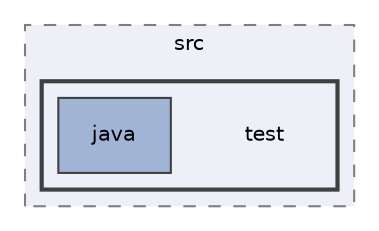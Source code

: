 digraph "C:/Users/Ydrani/AndroidStudioProjects/android_mediatek/app/src/test"
{
 // LATEX_PDF_SIZE
  edge [fontname="Helvetica",fontsize="10",labelfontname="Helvetica",labelfontsize="10"];
  node [fontname="Helvetica",fontsize="10",shape=record];
  compound=true
  subgraph clusterdir_6db662dc215db1fc44fbfac097a0856e {
    graph [ bgcolor="#edf0f7", pencolor="grey50", style="filled,dashed,", label="src", fontname="Helvetica", fontsize="10", URL="dir_6db662dc215db1fc44fbfac097a0856e.html"]
  subgraph clusterdir_9239999277a75d17de5f7c4caae19215 {
    graph [ bgcolor="#edf0f7", pencolor="grey25", style="filled,bold,", label="", fontname="Helvetica", fontsize="10", URL="dir_9239999277a75d17de5f7c4caae19215.html"]
    dir_9239999277a75d17de5f7c4caae19215 [shape=plaintext, label="test"];
  dir_6e6fd3f0d6c3900b7f8779aae099d53d [shape=box, label="java", style="filled,", fillcolor="#a2b4d6", color="grey25", URL="dir_6e6fd3f0d6c3900b7f8779aae099d53d.html"];
  }
  }
}
